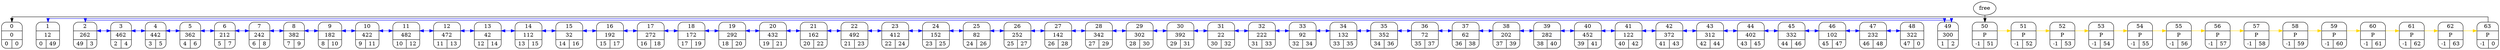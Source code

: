 digraph {
    splines=ortho
    rankdir=LR
    struct0 [shape= Mrecord, label = "0|0|{0|0}"]
    struct1 [shape= Mrecord, label = "1|12|{0|49}"]
    struct2 [shape= Mrecord, label = "2|262|{49|3}"]
    struct3 [shape= Mrecord, label = "3|462|{2|4}"]
    struct4 [shape= Mrecord, label = "4|442|{3|5}"]
    struct5 [shape= Mrecord, label = "5|362|{4|6}"]
    struct6 [shape= Mrecord, label = "6|212|{5|7}"]
    struct7 [shape= Mrecord, label = "7|242|{6|8}"]
    struct8 [shape= Mrecord, label = "8|382|{7|9}"]
    struct9 [shape= Mrecord, label = "9|182|{8|10}"]
    struct10 [shape= Mrecord, label = "10|422|{9|11}"]
    struct11 [shape= Mrecord, label = "11|482|{10|12}"]
    struct12 [shape= Mrecord, label = "12|472|{11|13}"]
    struct13 [shape= Mrecord, label = "13|42|{12|14}"]
    struct14 [shape= Mrecord, label = "14|112|{13|15}"]
    struct15 [shape= Mrecord, label = "15|32|{14|16}"]
    struct16 [shape= Mrecord, label = "16|192|{15|17}"]
    struct17 [shape= Mrecord, label = "17|272|{16|18}"]
    struct18 [shape= Mrecord, label = "18|172|{17|19}"]
    struct19 [shape= Mrecord, label = "19|292|{18|20}"]
    struct20 [shape= Mrecord, label = "20|432|{19|21}"]
    struct21 [shape= Mrecord, label = "21|162|{20|22}"]
    struct22 [shape= Mrecord, label = "22|492|{21|23}"]
    struct23 [shape= Mrecord, label = "23|412|{22|24}"]
    struct24 [shape= Mrecord, label = "24|152|{23|25}"]
    struct25 [shape= Mrecord, label = "25|82|{24|26}"]
    struct26 [shape= Mrecord, label = "26|252|{25|27}"]
    struct27 [shape= Mrecord, label = "27|142|{26|28}"]
    struct28 [shape= Mrecord, label = "28|342|{27|29}"]
    struct29 [shape= Mrecord, label = "29|302|{28|30}"]
    struct30 [shape= Mrecord, label = "30|392|{29|31}"]
    struct31 [shape= Mrecord, label = "31|22|{30|32}"]
    struct32 [shape= Mrecord, label = "32|222|{31|33}"]
    struct33 [shape= Mrecord, label = "33|92|{32|34}"]
    struct34 [shape= Mrecord, label = "34|132|{33|35}"]
    struct35 [shape= Mrecord, label = "35|352|{34|36}"]
    struct36 [shape= Mrecord, label = "36|72|{35|37}"]
    struct37 [shape= Mrecord, label = "37|62|{36|38}"]
    struct38 [shape= Mrecord, label = "38|202|{37|39}"]
    struct39 [shape= Mrecord, label = "39|282|{38|40}"]
    struct40 [shape= Mrecord, label = "40|452|{39|41}"]
    struct41 [shape= Mrecord, label = "41|122|{40|42}"]
    struct42 [shape= Mrecord, label = "42|372|{41|43}"]
    struct43 [shape= Mrecord, label = "43|312|{42|44}"]
    struct44 [shape= Mrecord, label = "44|402|{43|45}"]
    struct45 [shape= Mrecord, label = "45|332|{44|46}"]
    struct46 [shape= Mrecord, label = "46|102|{45|47}"]
    struct47 [shape= Mrecord, label = "47|232|{46|48}"]
    struct48 [shape= Mrecord, label = "48|322|{47|0}"]
    struct49 [shape= Mrecord, label = "49|300|{1|2}"]
    struct50 [shape= Mrecord, label = "50|P|{-1|51}"]
    struct51 [shape= Mrecord, label = "51|P|{-1|52}"]
    struct52 [shape= Mrecord, label = "52|P|{-1|53}"]
    struct53 [shape= Mrecord, label = "53|P|{-1|54}"]
    struct54 [shape= Mrecord, label = "54|P|{-1|55}"]
    struct55 [shape= Mrecord, label = "55|P|{-1|56}"]
    struct56 [shape= Mrecord, label = "56|P|{-1|57}"]
    struct57 [shape= Mrecord, label = "57|P|{-1|58}"]
    struct58 [shape= Mrecord, label = "58|P|{-1|59}"]
    struct59 [shape= Mrecord, label = "59|P|{-1|60}"]
    struct60 [shape= Mrecord, label = "60|P|{-1|61}"]
    struct61 [shape= Mrecord, label = "61|P|{-1|62}"]
    struct62 [shape= Mrecord, label = "62|P|{-1|63}"]
    struct63 [shape= Mrecord, label = "63|P|{-1|0}"]

    struct0 -> struct1 [style = "invis", weight = 200]
    struct1 -> struct2 [style = "invis", weight = 200]
    struct2 -> struct3 [style = "invis", weight = 200]
    struct3 -> struct4 [style = "invis", weight = 200]
    struct4 -> struct5 [style = "invis", weight = 200]
    struct5 -> struct6 [style = "invis", weight = 200]
    struct6 -> struct7 [style = "invis", weight = 200]
    struct7 -> struct8 [style = "invis", weight = 200]
    struct8 -> struct9 [style = "invis", weight = 200]
    struct9 -> struct10 [style = "invis", weight = 200]
    struct10 -> struct11 [style = "invis", weight = 200]
    struct11 -> struct12 [style = "invis", weight = 200]
    struct12 -> struct13 [style = "invis", weight = 200]
    struct13 -> struct14 [style = "invis", weight = 200]
    struct14 -> struct15 [style = "invis", weight = 200]
    struct15 -> struct16 [style = "invis", weight = 200]
    struct16 -> struct17 [style = "invis", weight = 200]
    struct17 -> struct18 [style = "invis", weight = 200]
    struct18 -> struct19 [style = "invis", weight = 200]
    struct19 -> struct20 [style = "invis", weight = 200]
    struct20 -> struct21 [style = "invis", weight = 200]
    struct21 -> struct22 [style = "invis", weight = 200]
    struct22 -> struct23 [style = "invis", weight = 200]
    struct23 -> struct24 [style = "invis", weight = 200]
    struct24 -> struct25 [style = "invis", weight = 200]
    struct25 -> struct26 [style = "invis", weight = 200]
    struct26 -> struct27 [style = "invis", weight = 200]
    struct27 -> struct28 [style = "invis", weight = 200]
    struct28 -> struct29 [style = "invis", weight = 200]
    struct29 -> struct30 [style = "invis", weight = 200]
    struct30 -> struct31 [style = "invis", weight = 200]
    struct31 -> struct32 [style = "invis", weight = 200]
    struct32 -> struct33 [style = "invis", weight = 200]
    struct33 -> struct34 [style = "invis", weight = 200]
    struct34 -> struct35 [style = "invis", weight = 200]
    struct35 -> struct36 [style = "invis", weight = 200]
    struct36 -> struct37 [style = "invis", weight = 200]
    struct37 -> struct38 [style = "invis", weight = 200]
    struct38 -> struct39 [style = "invis", weight = 200]
    struct39 -> struct40 [style = "invis", weight = 200]
    struct40 -> struct41 [style = "invis", weight = 200]
    struct41 -> struct42 [style = "invis", weight = 200]
    struct42 -> struct43 [style = "invis", weight = 200]
    struct43 -> struct44 [style = "invis", weight = 200]
    struct44 -> struct45 [style = "invis", weight = 200]
    struct45 -> struct46 [style = "invis", weight = 200]
    struct46 -> struct47 [style = "invis", weight = 200]
    struct47 -> struct48 [style = "invis", weight = 200]
    struct48 -> struct49 [style = "invis", weight = 200]
    struct49 -> struct50 [style = "invis", weight = 200]
    struct50 -> struct51 [style = "invis", weight = 200]
    struct51 -> struct52 [style = "invis", weight = 200]
    struct52 -> struct53 [style = "invis", weight = 200]
    struct53 -> struct54 [style = "invis", weight = 200]
    struct54 -> struct55 [style = "invis", weight = 200]
    struct55 -> struct56 [style = "invis", weight = 200]
    struct56 -> struct57 [style = "invis", weight = 200]
    struct57 -> struct58 [style = "invis", weight = 200]
    struct58 -> struct59 [style = "invis", weight = 200]
    struct59 -> struct60 [style = "invis", weight = 200]
    struct60 -> struct61 [style = "invis", weight = 200]
    struct61 -> struct62 [style = "invis", weight = 200]
    struct62 -> struct63 [style = "invis", weight = 200]
    
    free->struct50 {rank = same; free; struct50;}
    edge [dir = both, color = blue]
    struct1 -> struct49 [splines = ortho]
    struct49 -> struct2 [splines = ortho]
    struct2 -> struct3 [splines = ortho]
    struct3 -> struct4 [splines = ortho]
    struct4 -> struct5 [splines = ortho]
    struct5 -> struct6 [splines = ortho]
    struct6 -> struct7 [splines = ortho]
    struct7 -> struct8 [splines = ortho]
    struct8 -> struct9 [splines = ortho]
    struct9 -> struct10 [splines = ortho]
    struct10 -> struct11 [splines = ortho]
    struct11 -> struct12 [splines = ortho]
    struct12 -> struct13 [splines = ortho]
    struct13 -> struct14 [splines = ortho]
    struct14 -> struct15 [splines = ortho]
    struct15 -> struct16 [splines = ortho]
    struct16 -> struct17 [splines = ortho]
    struct17 -> struct18 [splines = ortho]
    struct18 -> struct19 [splines = ortho]
    struct19 -> struct20 [splines = ortho]
    struct20 -> struct21 [splines = ortho]
    struct21 -> struct22 [splines = ortho]
    struct22 -> struct23 [splines = ortho]
    struct23 -> struct24 [splines = ortho]
    struct24 -> struct25 [splines = ortho]
    struct25 -> struct26 [splines = ortho]
    struct26 -> struct27 [splines = ortho]
    struct27 -> struct28 [splines = ortho]
    struct28 -> struct29 [splines = ortho]
    struct29 -> struct30 [splines = ortho]
    struct30 -> struct31 [splines = ortho]
    struct31 -> struct32 [splines = ortho]
    struct32 -> struct33 [splines = ortho]
    struct33 -> struct34 [splines = ortho]
    struct34 -> struct35 [splines = ortho]
    struct35 -> struct36 [splines = ortho]
    struct36 -> struct37 [splines = ortho]
    struct37 -> struct38 [splines = ortho]
    struct38 -> struct39 [splines = ortho]
    struct39 -> struct40 [splines = ortho]
    struct40 -> struct41 [splines = ortho]
    struct41 -> struct42 [splines = ortho]
    struct42 -> struct43 [splines = ortho]
    struct43 -> struct44 [splines = ortho]
    struct44 -> struct45 [splines = ortho]
    struct45 -> struct46 [splines = ortho]
    struct46 -> struct47 [splines = ortho]
    struct47 -> struct48 [splines = ortho]
    
    edge [dir = right, color = gold]
    struct50 ->struct51 ->struct52 ->struct53 ->struct54 ->struct55 ->struct56 ->struct57 ->struct58 ->struct59 ->struct60 ->struct61 ->struct62 ->struct63
    struct63 -> struct0 [splines = ortho, color = black]
}